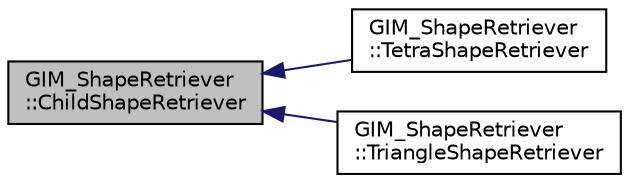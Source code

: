 digraph "GIM_ShapeRetriever::ChildShapeRetriever"
{
  edge [fontname="Helvetica",fontsize="10",labelfontname="Helvetica",labelfontsize="10"];
  node [fontname="Helvetica",fontsize="10",shape=record];
  rankdir="LR";
  Node1 [label="GIM_ShapeRetriever\l::ChildShapeRetriever",height=0.2,width=0.4,color="black", fillcolor="grey75", style="filled", fontcolor="black"];
  Node1 -> Node2 [dir="back",color="midnightblue",fontsize="10",style="solid"];
  Node2 [label="GIM_ShapeRetriever\l::TetraShapeRetriever",height=0.2,width=0.4,color="black", fillcolor="white", style="filled",URL="$class_g_i_m___shape_retriever_1_1_tetra_shape_retriever.html"];
  Node1 -> Node3 [dir="back",color="midnightblue",fontsize="10",style="solid"];
  Node3 [label="GIM_ShapeRetriever\l::TriangleShapeRetriever",height=0.2,width=0.4,color="black", fillcolor="white", style="filled",URL="$class_g_i_m___shape_retriever_1_1_triangle_shape_retriever.html"];
}
